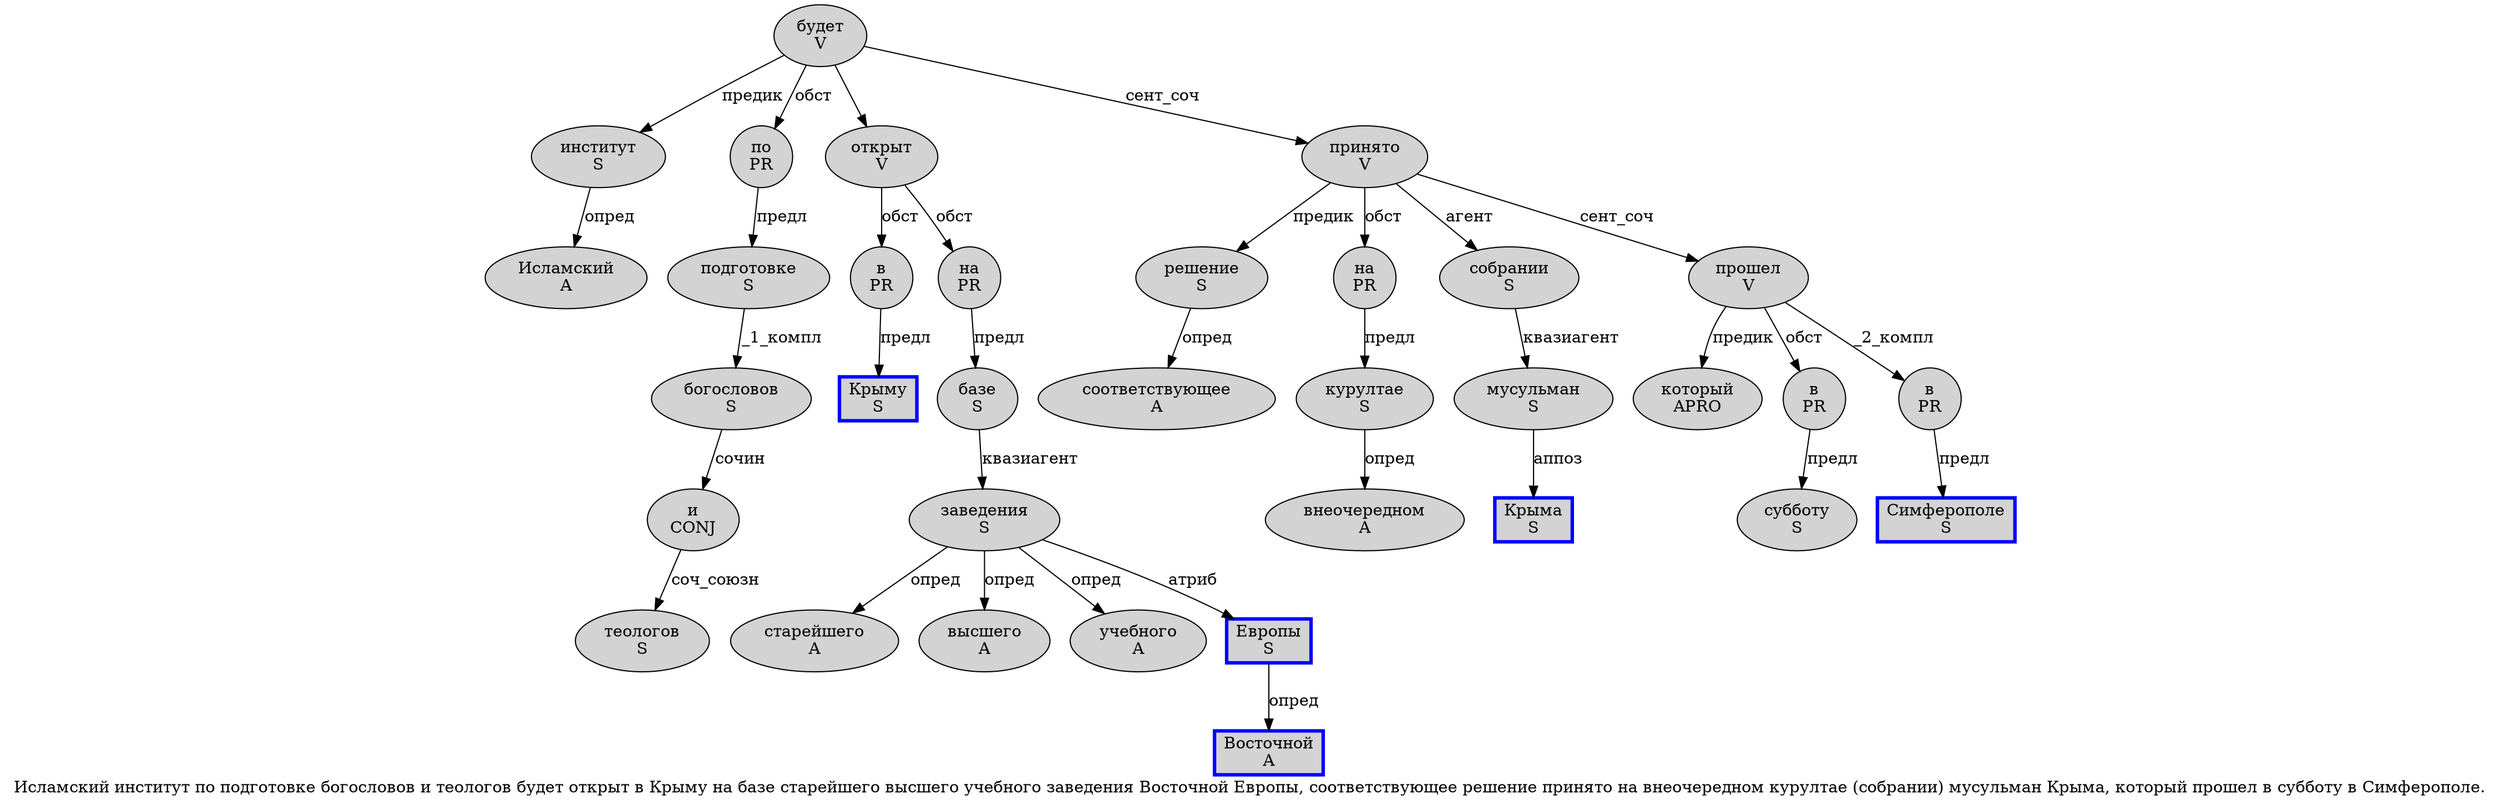 digraph SENTENCE_91 {
	graph [label="Исламский институт по подготовке богословов и теологов будет открыт в Крыму на базе старейшего высшего учебного заведения Восточной Европы, соответствующее решение принято на внеочередном курултае (собрании) мусульман Крыма, который прошел в субботу в Симферополе."]
	node [style=filled]
		0 [label="Исламский
A" color="" fillcolor=lightgray penwidth=1 shape=ellipse]
		1 [label="институт
S" color="" fillcolor=lightgray penwidth=1 shape=ellipse]
		2 [label="по
PR" color="" fillcolor=lightgray penwidth=1 shape=ellipse]
		3 [label="подготовке
S" color="" fillcolor=lightgray penwidth=1 shape=ellipse]
		4 [label="богословов
S" color="" fillcolor=lightgray penwidth=1 shape=ellipse]
		5 [label="и
CONJ" color="" fillcolor=lightgray penwidth=1 shape=ellipse]
		6 [label="теологов
S" color="" fillcolor=lightgray penwidth=1 shape=ellipse]
		7 [label="будет
V" color="" fillcolor=lightgray penwidth=1 shape=ellipse]
		8 [label="открыт
V" color="" fillcolor=lightgray penwidth=1 shape=ellipse]
		9 [label="в
PR" color="" fillcolor=lightgray penwidth=1 shape=ellipse]
		10 [label="Крыму
S" color=blue fillcolor=lightgray penwidth=3 shape=box]
		11 [label="на
PR" color="" fillcolor=lightgray penwidth=1 shape=ellipse]
		12 [label="базе
S" color="" fillcolor=lightgray penwidth=1 shape=ellipse]
		13 [label="старейшего
A" color="" fillcolor=lightgray penwidth=1 shape=ellipse]
		14 [label="высшего
A" color="" fillcolor=lightgray penwidth=1 shape=ellipse]
		15 [label="учебного
A" color="" fillcolor=lightgray penwidth=1 shape=ellipse]
		16 [label="заведения
S" color="" fillcolor=lightgray penwidth=1 shape=ellipse]
		17 [label="Восточной
A" color=blue fillcolor=lightgray penwidth=3 shape=box]
		18 [label="Европы
S" color=blue fillcolor=lightgray penwidth=3 shape=box]
		20 [label="соответствующее
A" color="" fillcolor=lightgray penwidth=1 shape=ellipse]
		21 [label="решение
S" color="" fillcolor=lightgray penwidth=1 shape=ellipse]
		22 [label="принято
V" color="" fillcolor=lightgray penwidth=1 shape=ellipse]
		23 [label="на
PR" color="" fillcolor=lightgray penwidth=1 shape=ellipse]
		24 [label="внеочередном
A" color="" fillcolor=lightgray penwidth=1 shape=ellipse]
		25 [label="курултае
S" color="" fillcolor=lightgray penwidth=1 shape=ellipse]
		27 [label="собрании
S" color="" fillcolor=lightgray penwidth=1 shape=ellipse]
		29 [label="мусульман
S" color="" fillcolor=lightgray penwidth=1 shape=ellipse]
		30 [label="Крыма
S" color=blue fillcolor=lightgray penwidth=3 shape=box]
		32 [label="который
APRO" color="" fillcolor=lightgray penwidth=1 shape=ellipse]
		33 [label="прошел
V" color="" fillcolor=lightgray penwidth=1 shape=ellipse]
		34 [label="в
PR" color="" fillcolor=lightgray penwidth=1 shape=ellipse]
		35 [label="субботу
S" color="" fillcolor=lightgray penwidth=1 shape=ellipse]
		36 [label="в
PR" color="" fillcolor=lightgray penwidth=1 shape=ellipse]
		37 [label="Симферополе
S" color=blue fillcolor=lightgray penwidth=3 shape=box]
			16 -> 13 [label="опред"]
			16 -> 14 [label="опред"]
			16 -> 15 [label="опред"]
			16 -> 18 [label="атриб"]
			27 -> 29 [label="квазиагент"]
			34 -> 35 [label="предл"]
			4 -> 5 [label="сочин"]
			25 -> 24 [label="опред"]
			3 -> 4 [label="_1_компл"]
			8 -> 9 [label="обст"]
			8 -> 11 [label="обст"]
			22 -> 21 [label="предик"]
			22 -> 23 [label="обст"]
			22 -> 27 [label="агент"]
			22 -> 33 [label="сент_соч"]
			1 -> 0 [label="опред"]
			5 -> 6 [label="соч_союзн"]
			2 -> 3 [label="предл"]
			36 -> 37 [label="предл"]
			33 -> 32 [label="предик"]
			33 -> 34 [label="обст"]
			33 -> 36 [label="_2_компл"]
			11 -> 12 [label="предл"]
			12 -> 16 [label="квазиагент"]
			18 -> 17 [label="опред"]
			21 -> 20 [label="опред"]
			7 -> 1 [label="предик"]
			7 -> 2 [label="обст"]
			7 -> 8
			7 -> 22 [label="сент_соч"]
			23 -> 25 [label="предл"]
			9 -> 10 [label="предл"]
			29 -> 30 [label="аппоз"]
}